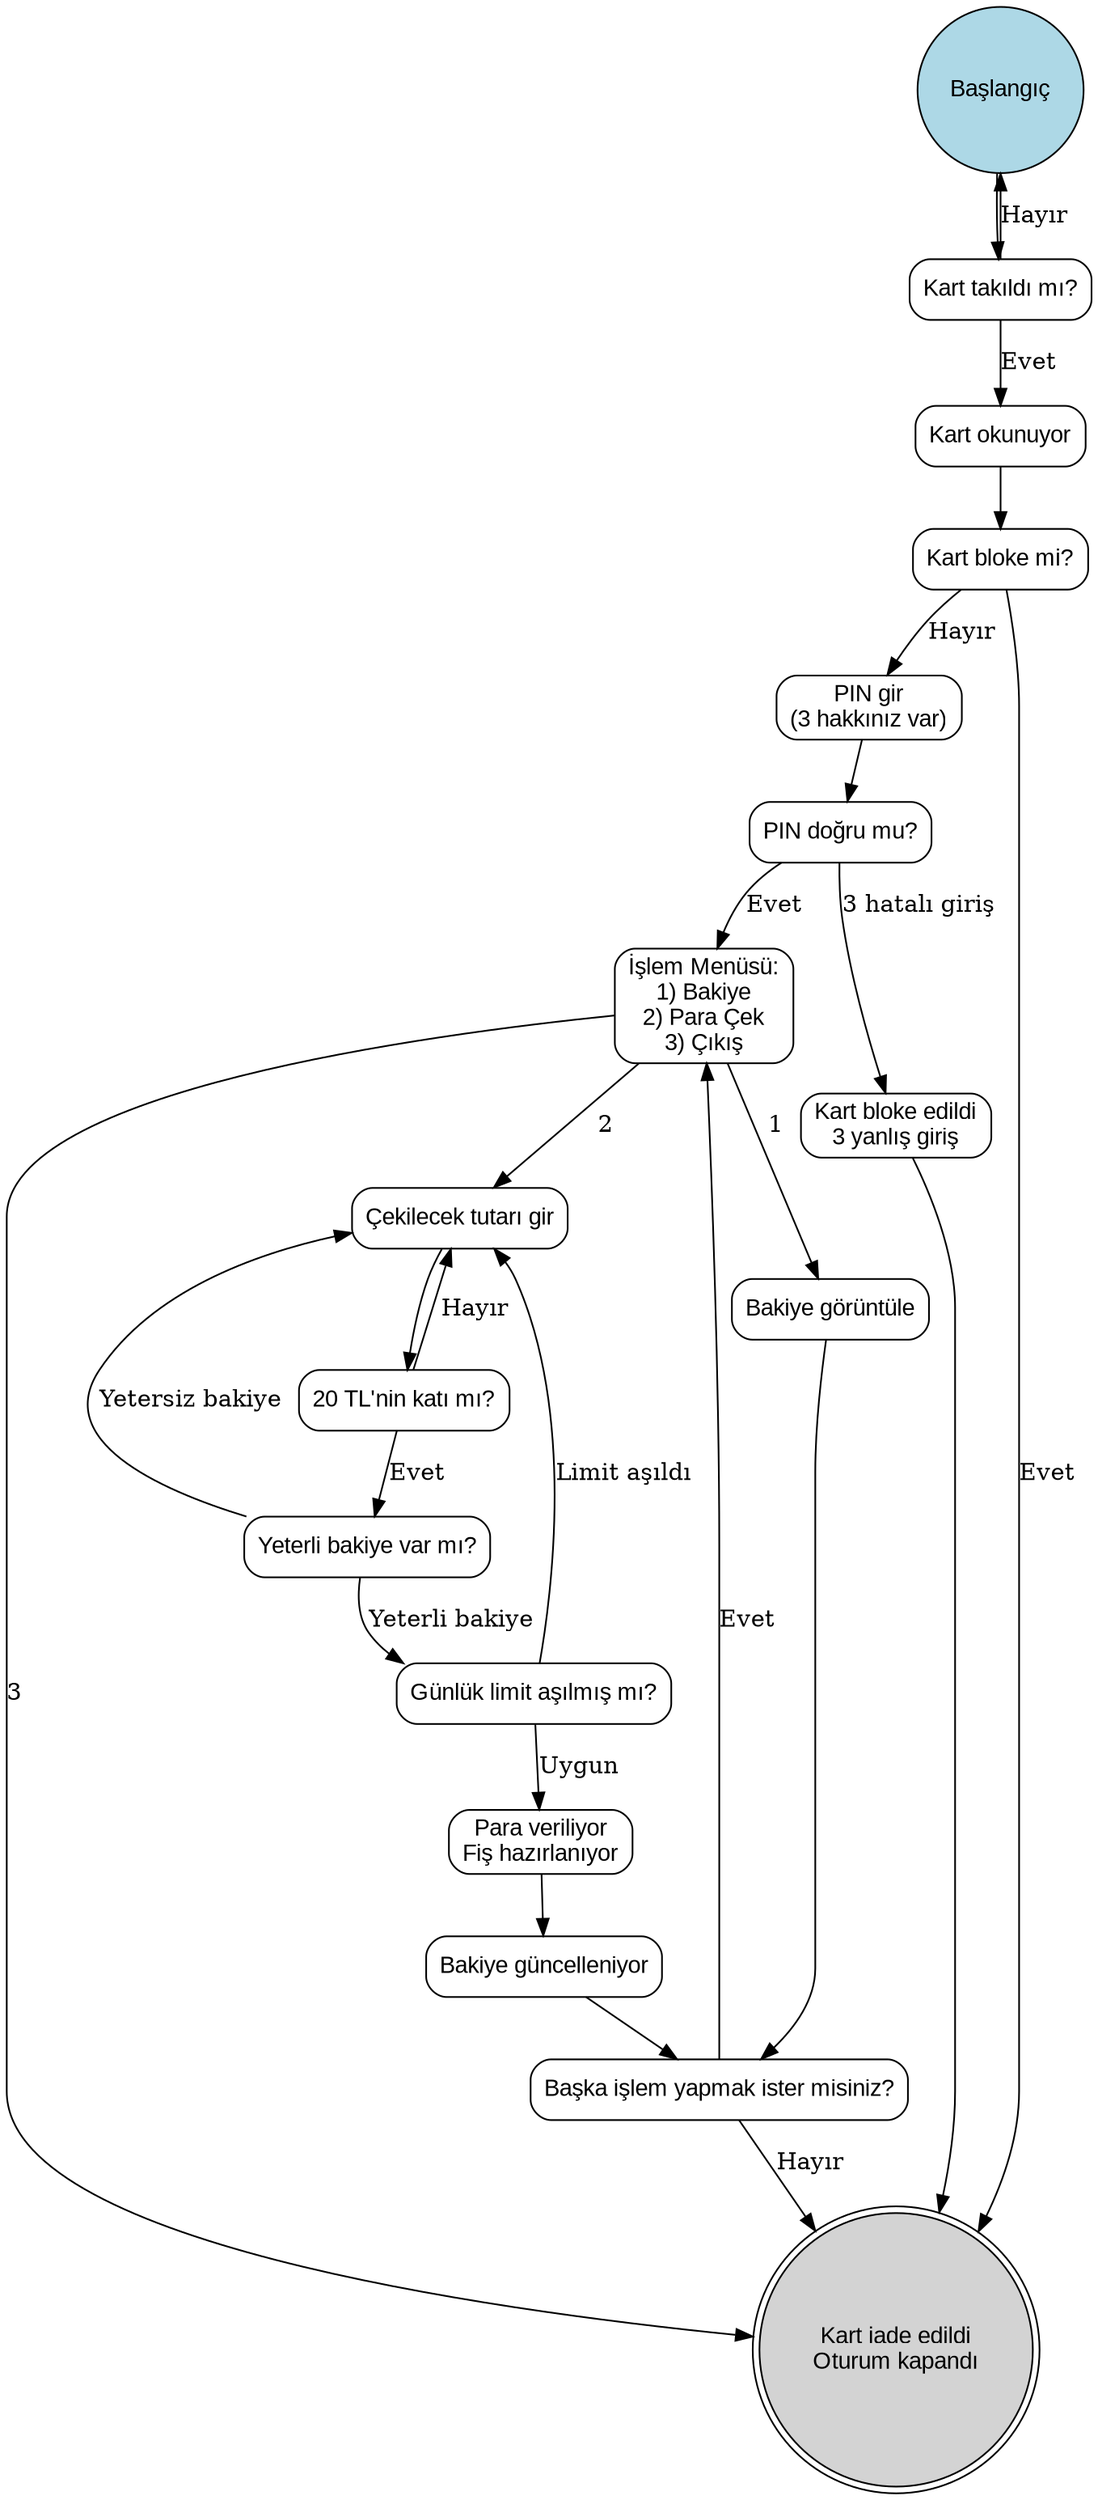 digraph ATM_System {
    rankdir=TB;
    node [shape=rectangle, style=rounded, fontname="Arial"];

    Start [label="Başlangıç", shape=circle, style=filled, fillcolor=lightblue];
    CardInserted [label="Kart takıldı mı?"];
    ReadCard [label="Kart okunuyor"];
    BlockCheck [label="Kart bloke mi?"];
    PIN_Auth [label="PIN gir\n(3 hakkınız var)"];
    PIN_Correct [label="PIN doğru mu?"];
    BlockCard [label="Kart bloke edildi\n3 yanlış giriş"];
    Menu [label="İşlem Menüsü:\n1) Bakiye\n2) Para Çek\n3) Çıkış"];
    CheckBalance [label="Bakiye görüntüle"];
    EnterAmount [label="Çekilecek tutarı gir"];
    CheckAmount [label="20 TL'nin katı mı?"];
    CheckBalanceAvail [label="Yeterli bakiye var mı?"];
    CheckDailyLimit [label="Günlük limit aşılmış mı?"];
    DispenseCash [label="Para veriliyor\nFiş hazırlanıyor"];
    UpdateBalance [label="Bakiye güncelleniyor"];
    AnotherTransaction [label="Başka işlem yapmak ister misiniz?"];
    Exit [label="Kart iade edildi\nOturum kapandı", shape=doublecircle, style=filled, fillcolor=lightgrey];

    // Akışlar
    Start -> CardInserted;
    CardInserted -> ReadCard [label="Evet"];
    CardInserted -> Start [label="Hayır"];
    ReadCard -> BlockCheck;
    BlockCheck -> Exit [label="Evet"];
    BlockCheck -> PIN_Auth [label="Hayır"];
    PIN_Auth -> PIN_Correct;
    PIN_Correct -> Menu [label="Evet"];
    PIN_Correct -> BlockCard [label="3 hatalı giriş"];
    BlockCard -> Exit;

    // Menü akışı
    Menu -> CheckBalance [label="1"];
    Menu -> EnterAmount [label="2"];
    Menu -> Exit [label="3"];

    CheckBalance -> AnotherTransaction;
    EnterAmount -> CheckAmount;
    CheckAmount -> EnterAmount [label="Hayır"];
    CheckAmount -> CheckBalanceAvail [label="Evet"];
    CheckBalanceAvail -> EnterAmount [label="Yetersiz bakiye"];
    CheckBalanceAvail -> CheckDailyLimit [label="Yeterli bakiye"];
    CheckDailyLimit -> EnterAmount [label="Limit aşıldı"];
    CheckDailyLimit -> DispenseCash [label="Uygun"];
    DispenseCash -> UpdateBalance;
    UpdateBalance -> AnotherTransaction;

    AnotherTransaction -> Menu [label="Evet"];
    AnotherTransaction -> Exit [label="Hayır"];
}
